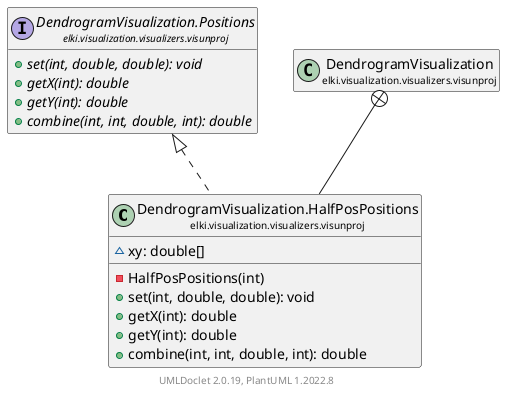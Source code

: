 @startuml
    remove .*\.(Instance|Par|Parameterizer|Factory)$
    set namespaceSeparator none
    hide empty fields
    hide empty methods

    class "<size:14>DendrogramVisualization.HalfPosPositions\n<size:10>elki.visualization.visualizers.visunproj" as elki.visualization.visualizers.visunproj.DendrogramVisualization.HalfPosPositions [[DendrogramVisualization.HalfPosPositions.html]] {
        ~xy: double[]
        -HalfPosPositions(int)
        +set(int, double, double): void
        +getX(int): double
        +getY(int): double
        +combine(int, int, double, int): double
    }

    interface "<size:14>DendrogramVisualization.Positions\n<size:10>elki.visualization.visualizers.visunproj" as elki.visualization.visualizers.visunproj.DendrogramVisualization.Positions [[DendrogramVisualization.Positions.html]] {
        {abstract} +set(int, double, double): void
        {abstract} +getX(int): double
        {abstract} +getY(int): double
        {abstract} +combine(int, int, double, int): double
    }
    class "<size:14>DendrogramVisualization\n<size:10>elki.visualization.visualizers.visunproj" as elki.visualization.visualizers.visunproj.DendrogramVisualization [[DendrogramVisualization.html]]

    elki.visualization.visualizers.visunproj.DendrogramVisualization.Positions <|.. elki.visualization.visualizers.visunproj.DendrogramVisualization.HalfPosPositions
    elki.visualization.visualizers.visunproj.DendrogramVisualization +-- elki.visualization.visualizers.visunproj.DendrogramVisualization.HalfPosPositions

    center footer UMLDoclet 2.0.19, PlantUML 1.2022.8
@enduml
